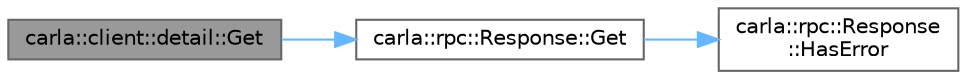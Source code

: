 digraph "carla::client::detail::Get"
{
 // INTERACTIVE_SVG=YES
 // LATEX_PDF_SIZE
  bgcolor="transparent";
  edge [fontname=Helvetica,fontsize=10,labelfontname=Helvetica,labelfontsize=10];
  node [fontname=Helvetica,fontsize=10,shape=box,height=0.2,width=0.4];
  rankdir="LR";
  Node1 [id="Node000001",label="carla::client::detail::Get",height=0.2,width=0.4,color="gray40", fillcolor="grey60", style="filled", fontcolor="black",tooltip=" "];
  Node1 -> Node2 [id="edge1_Node000001_Node000002",color="steelblue1",style="solid",tooltip=" "];
  Node2 [id="Node000002",label="carla::rpc::Response::Get",height=0.2,width=0.4,color="grey40", fillcolor="white", style="filled",URL="$dd/db9/classcarla_1_1rpc_1_1Response.html#a670c7306ec1377803382639a120b0895",tooltip=" "];
  Node2 -> Node3 [id="edge2_Node000002_Node000003",color="steelblue1",style="solid",tooltip=" "];
  Node3 [id="Node000003",label="carla::rpc::Response\l::HasError",height=0.2,width=0.4,color="grey40", fillcolor="white", style="filled",URL="$dd/db9/classcarla_1_1rpc_1_1Response.html#a94bd263bc22b686540d4288fba9fa3ab",tooltip=" "];
}

